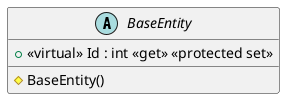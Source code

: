 @startuml BaseEntity
abstract class BaseEntity  {
    + <<virtual>> Id : int <<get>> <<protected set>>
    # BaseEntity()
}
@enduml
